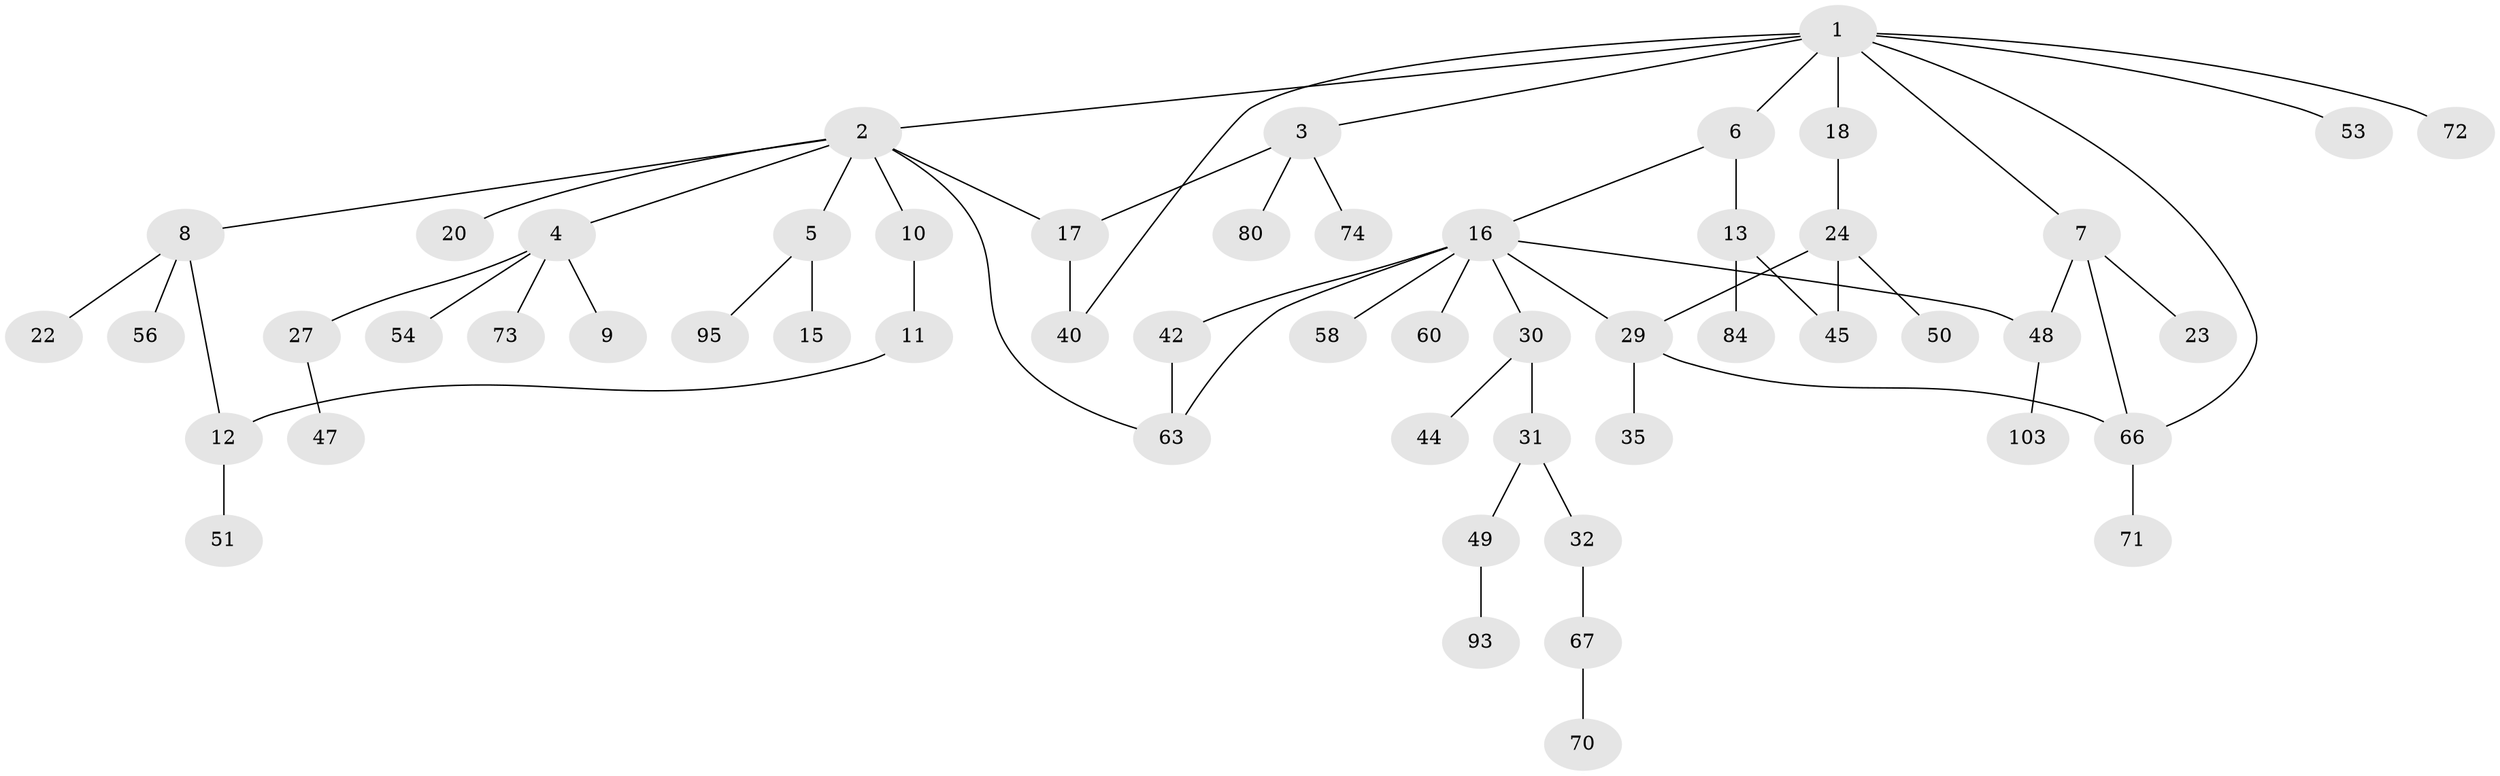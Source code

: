 // original degree distribution, {9: 0.009259259259259259, 8: 0.009259259259259259, 6: 0.018518518518518517, 5: 0.018518518518518517, 3: 0.17592592592592593, 4: 0.07407407407407407, 1: 0.4074074074074074, 2: 0.28703703703703703}
// Generated by graph-tools (version 1.1) at 2025/13/03/09/25 04:13:23]
// undirected, 54 vertices, 63 edges
graph export_dot {
graph [start="1"]
  node [color=gray90,style=filled];
  1;
  2;
  3 [super="+98+81+61+83"];
  4 [super="+69"];
  5;
  6;
  7 [super="+21"];
  8 [super="+28"];
  9;
  10 [super="+82"];
  11 [super="+94"];
  12 [super="+39+64+43"];
  13 [super="+26+19+14"];
  15;
  16 [super="+38+25+52"];
  17 [super="+78"];
  18;
  20 [super="+33"];
  22;
  23 [super="+101"];
  24;
  27;
  29 [super="+36"];
  30 [super="+37"];
  31 [super="+46+34"];
  32 [super="+55"];
  35 [super="+59"];
  40;
  42 [super="+88+97"];
  44 [super="+96"];
  45;
  47;
  48 [super="+68"];
  49;
  50;
  51;
  53 [super="+62"];
  54;
  56;
  58;
  60;
  63 [super="+85"];
  66;
  67;
  70;
  71;
  72 [super="+75+105"];
  73;
  74 [super="+79"];
  80;
  84;
  93;
  95;
  103;
  1 -- 2;
  1 -- 3;
  1 -- 6;
  1 -- 7;
  1 -- 18;
  1 -- 40;
  1 -- 53;
  1 -- 72;
  1 -- 66;
  2 -- 4;
  2 -- 5;
  2 -- 8;
  2 -- 10;
  2 -- 17;
  2 -- 20;
  2 -- 63;
  3 -- 74;
  3 -- 80;
  3 -- 17;
  4 -- 9;
  4 -- 27;
  4 -- 54;
  4 -- 73;
  5 -- 15;
  5 -- 95;
  6 -- 13;
  6 -- 16;
  7 -- 48;
  7 -- 66;
  7 -- 23;
  8 -- 22;
  8 -- 56;
  8 -- 12;
  10 -- 11;
  11 -- 12;
  12 -- 51;
  13 -- 84;
  13 -- 45;
  16 -- 30;
  16 -- 63;
  16 -- 42;
  16 -- 58;
  16 -- 60;
  16 -- 29;
  16 -- 48;
  17 -- 40;
  18 -- 24;
  24 -- 50;
  24 -- 45;
  24 -- 29;
  27 -- 47;
  29 -- 35;
  29 -- 66;
  30 -- 31;
  30 -- 44;
  31 -- 32;
  31 -- 49;
  32 -- 67;
  42 -- 63;
  48 -- 103;
  49 -- 93;
  66 -- 71;
  67 -- 70;
}

